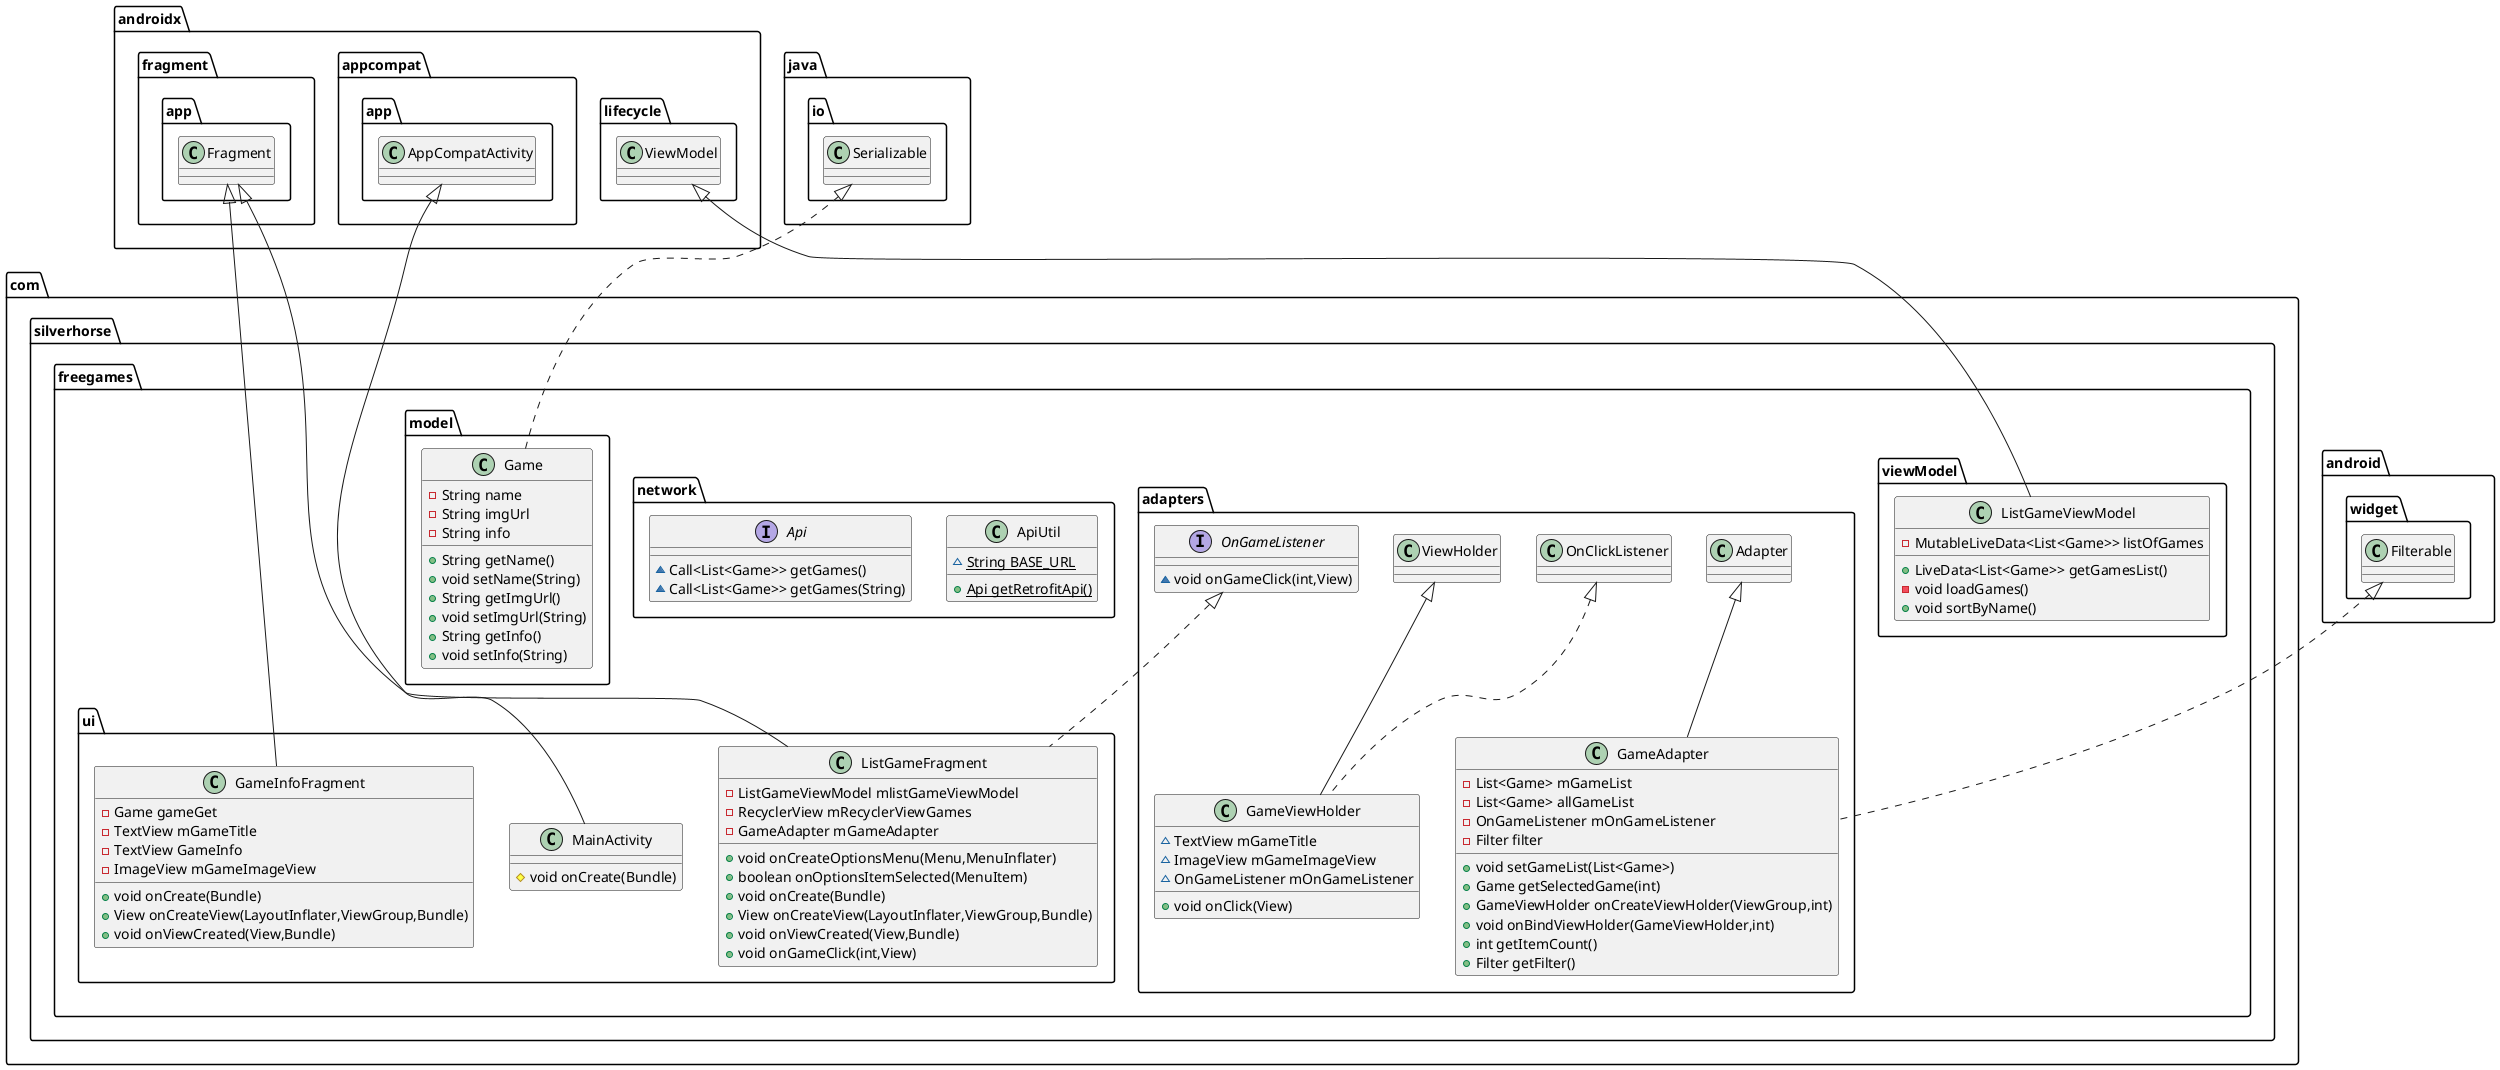 @startuml
class com.silverhorse.freegames.ui.ListGameFragment {
- ListGameViewModel mlistGameViewModel
- RecyclerView mRecyclerViewGames
- GameAdapter mGameAdapter
+ void onCreateOptionsMenu(Menu,MenuInflater)
+ boolean onOptionsItemSelected(MenuItem)
+ void onCreate(Bundle)
+ View onCreateView(LayoutInflater,ViewGroup,Bundle)
+ void onViewCreated(View,Bundle)
+ void onGameClick(int,View)
}
class com.silverhorse.freegames.ui.MainActivity {
# void onCreate(Bundle)
}
class com.silverhorse.freegames.viewModel.ListGameViewModel {
- MutableLiveData<List<Game>> listOfGames
+ LiveData<List<Game>> getGamesList()
- void loadGames()
+ void sortByName()
}
interface com.silverhorse.freegames.adapters.OnGameListener {
~ void onGameClick(int,View)
}
class com.silverhorse.freegames.network.ApiUtil {
~ {static} String BASE_URL
+ {static} Api getRetrofitApi()
}
class com.silverhorse.freegames.ui.GameInfoFragment {
- Game gameGet
- TextView mGameTitle
- TextView GameInfo
- ImageView mGameImageView
+ void onCreate(Bundle)
+ View onCreateView(LayoutInflater,ViewGroup,Bundle)
+ void onViewCreated(View,Bundle)
}
class com.silverhorse.freegames.model.Game {
- String name
- String imgUrl
- String info
+ String getName()
+ void setName(String)
+ String getImgUrl()
+ void setImgUrl(String)
+ String getInfo()
+ void setInfo(String)
}
interface com.silverhorse.freegames.network.Api {
~ Call<List<Game>> getGames()
~ Call<List<Game>> getGames(String)
}
class com.silverhorse.freegames.adapters.GameViewHolder {
~ TextView mGameTitle
~ ImageView mGameImageView
~ OnGameListener mOnGameListener
+ void onClick(View)
}
class com.silverhorse.freegames.adapters.GameAdapter {
- List<Game> mGameList
- List<Game> allGameList
- OnGameListener mOnGameListener
- Filter filter
+ void setGameList(List<Game>)
+ Game getSelectedGame(int)
+ GameViewHolder onCreateViewHolder(ViewGroup,int)
+ void onBindViewHolder(GameViewHolder,int)
+ int getItemCount()
+ Filter getFilter()
}


com.silverhorse.freegames.adapters.OnGameListener <|.. com.silverhorse.freegames.ui.ListGameFragment
androidx.fragment.app.Fragment <|-- com.silverhorse.freegames.ui.ListGameFragment
androidx.appcompat.app.AppCompatActivity <|-- com.silverhorse.freegames.ui.MainActivity
androidx.lifecycle.ViewModel <|-- com.silverhorse.freegames.viewModel.ListGameViewModel
androidx.fragment.app.Fragment <|-- com.silverhorse.freegames.ui.GameInfoFragment
java.io.Serializable <|.. com.silverhorse.freegames.model.Game
com.silverhorse.freegames.adapters.OnClickListener <|.. com.silverhorse.freegames.adapters.GameViewHolder
com.silverhorse.freegames.adapters.ViewHolder <|-- com.silverhorse.freegames.adapters.GameViewHolder
android.widget.Filterable <|.. com.silverhorse.freegames.adapters.GameAdapter
com.silverhorse.freegames.adapters.Adapter <|-- com.silverhorse.freegames.adapters.GameAdapter
@enduml